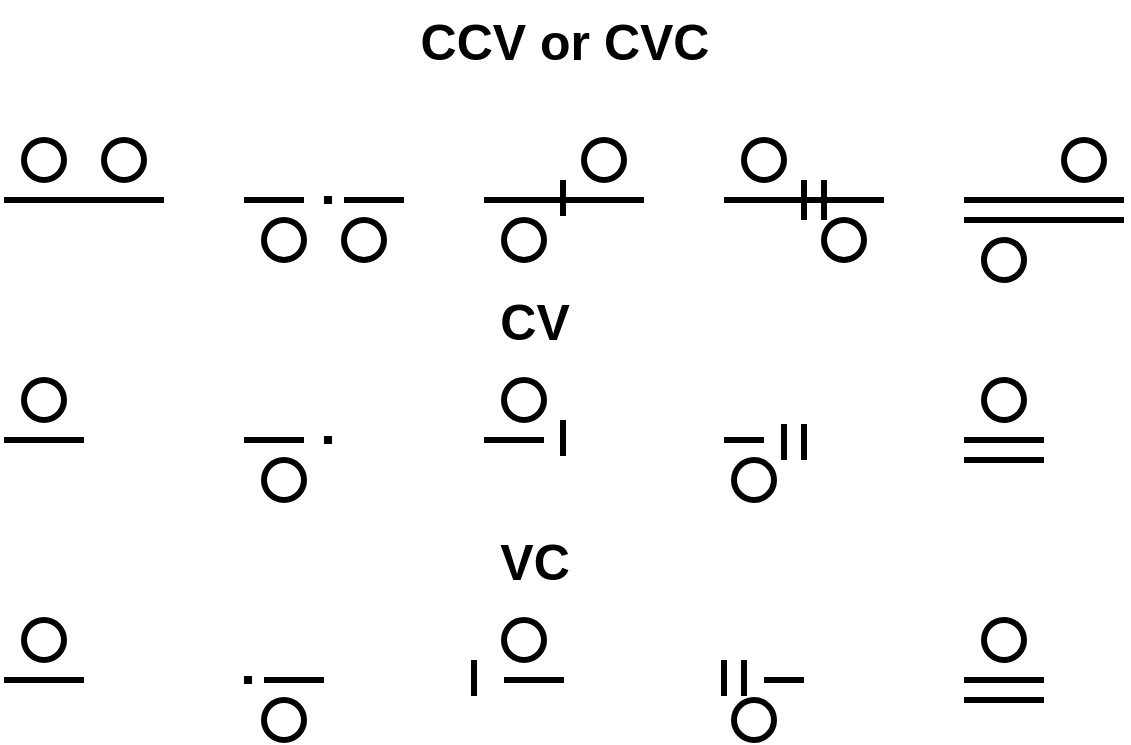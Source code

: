 <mxfile version="26.0.3">
  <diagram name="Page-1" id="6Dzbcq-4RgbVjZp-rb9u">
    <mxGraphModel dx="1400" dy="701" grid="1" gridSize="10" guides="1" tooltips="1" connect="1" arrows="1" fold="1" page="1" pageScale="1" pageWidth="850" pageHeight="1100" math="0" shadow="0">
      <root>
        <mxCell id="0" />
        <mxCell id="1" parent="0" />
        <mxCell id="q_-g7FmIRHjHmVn2Ficr-1" value="" style="endArrow=none;html=1;rounded=0;strokeWidth=3;" parent="1" edge="1">
          <mxGeometry width="50" height="50" relative="1" as="geometry">
            <mxPoint x="160" y="200" as="sourcePoint" />
            <mxPoint x="240" y="200" as="targetPoint" />
          </mxGeometry>
        </mxCell>
        <mxCell id="q_-g7FmIRHjHmVn2Ficr-2" value="" style="endArrow=none;html=1;rounded=0;strokeWidth=3;" parent="1" edge="1">
          <mxGeometry width="50" height="50" relative="1" as="geometry">
            <mxPoint x="280" y="200" as="sourcePoint" />
            <mxPoint x="310" y="200" as="targetPoint" />
          </mxGeometry>
        </mxCell>
        <mxCell id="q_-g7FmIRHjHmVn2Ficr-3" value="" style="endArrow=none;html=1;rounded=0;strokeWidth=3;" parent="1" edge="1">
          <mxGeometry width="50" height="50" relative="1" as="geometry">
            <mxPoint x="330" y="200" as="sourcePoint" />
            <mxPoint x="360" y="200" as="targetPoint" />
          </mxGeometry>
        </mxCell>
        <mxCell id="q_-g7FmIRHjHmVn2Ficr-7" value="" style="endArrow=none;dashed=1;html=1;dashPattern=1 3;strokeWidth=4;rounded=0;" parent="1" edge="1">
          <mxGeometry width="50" height="50" relative="1" as="geometry">
            <mxPoint x="320" y="200" as="sourcePoint" />
            <mxPoint x="330" y="200" as="targetPoint" />
          </mxGeometry>
        </mxCell>
        <mxCell id="q_-g7FmIRHjHmVn2Ficr-8" value="" style="endArrow=none;html=1;rounded=0;strokeWidth=3;" parent="1" edge="1">
          <mxGeometry width="50" height="50" relative="1" as="geometry">
            <mxPoint x="400" y="200" as="sourcePoint" />
            <mxPoint x="480" y="200" as="targetPoint" />
          </mxGeometry>
        </mxCell>
        <mxCell id="q_-g7FmIRHjHmVn2Ficr-10" value="" style="endArrow=none;html=1;rounded=0;strokeWidth=3;" parent="1" edge="1">
          <mxGeometry width="50" height="50" relative="1" as="geometry">
            <mxPoint x="439.5" y="190" as="sourcePoint" />
            <mxPoint x="439.5" y="208" as="targetPoint" />
          </mxGeometry>
        </mxCell>
        <mxCell id="q_-g7FmIRHjHmVn2Ficr-11" value="" style="endArrow=none;html=1;rounded=0;strokeWidth=3;" parent="1" edge="1">
          <mxGeometry width="50" height="50" relative="1" as="geometry">
            <mxPoint x="640" y="200" as="sourcePoint" />
            <mxPoint x="720" y="200" as="targetPoint" />
          </mxGeometry>
        </mxCell>
        <mxCell id="q_-g7FmIRHjHmVn2Ficr-12" value="" style="endArrow=none;html=1;rounded=0;strokeWidth=3;" parent="1" edge="1">
          <mxGeometry width="50" height="50" relative="1" as="geometry">
            <mxPoint x="640" y="210" as="sourcePoint" />
            <mxPoint x="720" y="210" as="targetPoint" />
          </mxGeometry>
        </mxCell>
        <mxCell id="q_-g7FmIRHjHmVn2Ficr-13" value="" style="endArrow=none;html=1;rounded=0;strokeWidth=3;" parent="1" edge="1">
          <mxGeometry width="50" height="50" relative="1" as="geometry">
            <mxPoint x="520" y="200" as="sourcePoint" />
            <mxPoint x="600" y="200" as="targetPoint" />
          </mxGeometry>
        </mxCell>
        <mxCell id="q_-g7FmIRHjHmVn2Ficr-14" value="" style="ellipse;whiteSpace=wrap;html=1;aspect=fixed;strokeWidth=3;" parent="1" vertex="1">
          <mxGeometry x="170" y="170" width="20" height="20" as="geometry" />
        </mxCell>
        <mxCell id="q_-g7FmIRHjHmVn2Ficr-16" value="" style="ellipse;whiteSpace=wrap;html=1;aspect=fixed;strokeWidth=3;" parent="1" vertex="1">
          <mxGeometry x="290" y="210" width="20" height="20" as="geometry" />
        </mxCell>
        <mxCell id="q_-g7FmIRHjHmVn2Ficr-17" value="" style="ellipse;whiteSpace=wrap;html=1;aspect=fixed;strokeWidth=3;" parent="1" vertex="1">
          <mxGeometry x="330" y="210" width="20" height="20" as="geometry" />
        </mxCell>
        <mxCell id="q_-g7FmIRHjHmVn2Ficr-18" value="" style="ellipse;whiteSpace=wrap;html=1;aspect=fixed;strokeWidth=3;" parent="1" vertex="1">
          <mxGeometry x="450" y="170" width="20" height="20" as="geometry" />
        </mxCell>
        <mxCell id="q_-g7FmIRHjHmVn2Ficr-23" value="" style="ellipse;whiteSpace=wrap;html=1;aspect=fixed;strokeWidth=3;" parent="1" vertex="1">
          <mxGeometry x="210" y="170" width="20" height="20" as="geometry" />
        </mxCell>
        <mxCell id="q_-g7FmIRHjHmVn2Ficr-27" value="" style="ellipse;whiteSpace=wrap;html=1;aspect=fixed;strokeWidth=3;" parent="1" vertex="1">
          <mxGeometry x="410" y="210" width="20" height="20" as="geometry" />
        </mxCell>
        <mxCell id="q_-g7FmIRHjHmVn2Ficr-32" value="" style="ellipse;whiteSpace=wrap;html=1;aspect=fixed;strokeWidth=3;" parent="1" vertex="1">
          <mxGeometry x="530" y="170" width="20" height="20" as="geometry" />
        </mxCell>
        <mxCell id="q_-g7FmIRHjHmVn2Ficr-33" value="" style="ellipse;whiteSpace=wrap;html=1;aspect=fixed;strokeWidth=3;" parent="1" vertex="1">
          <mxGeometry x="570" y="210" width="20" height="20" as="geometry" />
        </mxCell>
        <mxCell id="q_-g7FmIRHjHmVn2Ficr-34" value="" style="ellipse;whiteSpace=wrap;html=1;aspect=fixed;strokeWidth=3;" parent="1" vertex="1">
          <mxGeometry x="650" y="220" width="20" height="20" as="geometry" />
        </mxCell>
        <mxCell id="q_-g7FmIRHjHmVn2Ficr-38" value="" style="ellipse;whiteSpace=wrap;html=1;aspect=fixed;strokeWidth=3;" parent="1" vertex="1">
          <mxGeometry x="690" y="170" width="20" height="20" as="geometry" />
        </mxCell>
        <mxCell id="q_-g7FmIRHjHmVn2Ficr-41" value="CCV or CVC" style="text;html=1;align=center;verticalAlign=middle;resizable=0;points=[];autosize=1;strokeColor=none;fillColor=none;fontSize=25;fontStyle=1" parent="1" vertex="1">
          <mxGeometry x="355" y="100" width="170" height="40" as="geometry" />
        </mxCell>
        <mxCell id="zy7QHKZSoRpJMF7hpVRj-1" value="CV" style="text;html=1;align=center;verticalAlign=middle;resizable=0;points=[];autosize=1;strokeColor=none;fillColor=none;fontSize=25;fontStyle=1" parent="1" vertex="1">
          <mxGeometry x="395" y="240" width="60" height="40" as="geometry" />
        </mxCell>
        <mxCell id="zy7QHKZSoRpJMF7hpVRj-2" value="" style="endArrow=none;html=1;rounded=0;strokeWidth=3;" parent="1" edge="1">
          <mxGeometry width="50" height="50" relative="1" as="geometry">
            <mxPoint x="160" y="320" as="sourcePoint" />
            <mxPoint x="200" y="320" as="targetPoint" />
          </mxGeometry>
        </mxCell>
        <mxCell id="zy7QHKZSoRpJMF7hpVRj-3" value="" style="ellipse;whiteSpace=wrap;html=1;aspect=fixed;strokeWidth=3;" parent="1" vertex="1">
          <mxGeometry x="170" y="290" width="20" height="20" as="geometry" />
        </mxCell>
        <mxCell id="zy7QHKZSoRpJMF7hpVRj-4" value="" style="endArrow=none;html=1;rounded=0;strokeWidth=3;" parent="1" edge="1">
          <mxGeometry width="50" height="50" relative="1" as="geometry">
            <mxPoint x="280" y="320" as="sourcePoint" />
            <mxPoint x="310" y="320" as="targetPoint" />
          </mxGeometry>
        </mxCell>
        <mxCell id="zy7QHKZSoRpJMF7hpVRj-6" value="" style="endArrow=none;dashed=1;html=1;dashPattern=1 3;strokeWidth=4;rounded=0;" parent="1" edge="1">
          <mxGeometry width="50" height="50" relative="1" as="geometry">
            <mxPoint x="320" y="320" as="sourcePoint" />
            <mxPoint x="330" y="320" as="targetPoint" />
          </mxGeometry>
        </mxCell>
        <mxCell id="zy7QHKZSoRpJMF7hpVRj-7" value="" style="ellipse;whiteSpace=wrap;html=1;aspect=fixed;strokeWidth=3;" parent="1" vertex="1">
          <mxGeometry x="290" y="330" width="20" height="20" as="geometry" />
        </mxCell>
        <mxCell id="zy7QHKZSoRpJMF7hpVRj-8" value="" style="endArrow=none;html=1;rounded=0;strokeWidth=3;" parent="1" edge="1">
          <mxGeometry width="50" height="50" relative="1" as="geometry">
            <mxPoint x="400" y="320" as="sourcePoint" />
            <mxPoint x="430" y="320" as="targetPoint" />
          </mxGeometry>
        </mxCell>
        <mxCell id="zy7QHKZSoRpJMF7hpVRj-11" value="" style="endArrow=none;html=1;rounded=0;strokeWidth=3;" parent="1" edge="1">
          <mxGeometry width="50" height="50" relative="1" as="geometry">
            <mxPoint x="560" y="210" as="sourcePoint" />
            <mxPoint x="560" y="190" as="targetPoint" />
          </mxGeometry>
        </mxCell>
        <mxCell id="zy7QHKZSoRpJMF7hpVRj-12" value="" style="endArrow=none;html=1;rounded=0;strokeWidth=3;" parent="1" edge="1">
          <mxGeometry width="50" height="50" relative="1" as="geometry">
            <mxPoint x="570" y="210" as="sourcePoint" />
            <mxPoint x="570" y="190" as="targetPoint" />
          </mxGeometry>
        </mxCell>
        <mxCell id="zy7QHKZSoRpJMF7hpVRj-13" value="" style="endArrow=none;html=1;rounded=0;strokeWidth=3;" parent="1" edge="1">
          <mxGeometry width="50" height="50" relative="1" as="geometry">
            <mxPoint x="439.5" y="310" as="sourcePoint" />
            <mxPoint x="439.5" y="328" as="targetPoint" />
          </mxGeometry>
        </mxCell>
        <mxCell id="zy7QHKZSoRpJMF7hpVRj-16" value="" style="endArrow=none;html=1;rounded=0;strokeWidth=3;" parent="1" edge="1">
          <mxGeometry width="50" height="50" relative="1" as="geometry">
            <mxPoint x="540" y="320" as="sourcePoint" />
            <mxPoint x="520" y="320" as="targetPoint" />
          </mxGeometry>
        </mxCell>
        <mxCell id="zy7QHKZSoRpJMF7hpVRj-17" value="" style="endArrow=none;html=1;rounded=0;strokeWidth=3;" parent="1" edge="1">
          <mxGeometry width="50" height="50" relative="1" as="geometry">
            <mxPoint x="550" y="312" as="sourcePoint" />
            <mxPoint x="550" y="330" as="targetPoint" />
          </mxGeometry>
        </mxCell>
        <mxCell id="zy7QHKZSoRpJMF7hpVRj-18" value="" style="endArrow=none;html=1;rounded=0;strokeWidth=3;" parent="1" edge="1">
          <mxGeometry width="50" height="50" relative="1" as="geometry">
            <mxPoint x="560" y="312" as="sourcePoint" />
            <mxPoint x="560" y="330" as="targetPoint" />
          </mxGeometry>
        </mxCell>
        <mxCell id="zy7QHKZSoRpJMF7hpVRj-19" value="" style="endArrow=none;html=1;rounded=0;strokeWidth=3;" parent="1" edge="1">
          <mxGeometry width="50" height="50" relative="1" as="geometry">
            <mxPoint x="640" y="320" as="sourcePoint" />
            <mxPoint x="680" y="320" as="targetPoint" />
          </mxGeometry>
        </mxCell>
        <mxCell id="zy7QHKZSoRpJMF7hpVRj-20" value="" style="endArrow=none;html=1;rounded=0;strokeWidth=3;" parent="1" edge="1">
          <mxGeometry width="50" height="50" relative="1" as="geometry">
            <mxPoint x="640" y="330" as="sourcePoint" />
            <mxPoint x="680" y="330" as="targetPoint" />
          </mxGeometry>
        </mxCell>
        <mxCell id="zy7QHKZSoRpJMF7hpVRj-21" value="" style="ellipse;whiteSpace=wrap;html=1;aspect=fixed;strokeWidth=3;" parent="1" vertex="1">
          <mxGeometry x="410" y="290" width="20" height="20" as="geometry" />
        </mxCell>
        <mxCell id="zy7QHKZSoRpJMF7hpVRj-23" value="" style="ellipse;whiteSpace=wrap;html=1;aspect=fixed;strokeWidth=3;" parent="1" vertex="1">
          <mxGeometry x="525" y="330" width="20" height="20" as="geometry" />
        </mxCell>
        <mxCell id="zy7QHKZSoRpJMF7hpVRj-24" value="" style="ellipse;whiteSpace=wrap;html=1;aspect=fixed;strokeWidth=3;" parent="1" vertex="1">
          <mxGeometry x="650" y="290" width="20" height="20" as="geometry" />
        </mxCell>
        <mxCell id="EhEI3c4swvHqonpiXMSF-1" value="VC" style="text;html=1;align=center;verticalAlign=middle;resizable=0;points=[];autosize=1;strokeColor=none;fillColor=none;fontSize=25;fontStyle=1" vertex="1" parent="1">
          <mxGeometry x="395" y="360" width="60" height="40" as="geometry" />
        </mxCell>
        <mxCell id="EhEI3c4swvHqonpiXMSF-2" value="" style="endArrow=none;html=1;rounded=0;strokeWidth=3;" edge="1" parent="1">
          <mxGeometry width="50" height="50" relative="1" as="geometry">
            <mxPoint x="160" y="440" as="sourcePoint" />
            <mxPoint x="200" y="440" as="targetPoint" />
          </mxGeometry>
        </mxCell>
        <mxCell id="EhEI3c4swvHqonpiXMSF-3" value="" style="ellipse;whiteSpace=wrap;html=1;aspect=fixed;strokeWidth=3;" vertex="1" parent="1">
          <mxGeometry x="170" y="410" width="20" height="20" as="geometry" />
        </mxCell>
        <mxCell id="EhEI3c4swvHqonpiXMSF-4" value="" style="endArrow=none;html=1;rounded=0;strokeWidth=3;" edge="1" parent="1">
          <mxGeometry width="50" height="50" relative="1" as="geometry">
            <mxPoint x="290" y="440" as="sourcePoint" />
            <mxPoint x="320" y="440" as="targetPoint" />
          </mxGeometry>
        </mxCell>
        <mxCell id="EhEI3c4swvHqonpiXMSF-5" value="" style="endArrow=none;dashed=1;html=1;dashPattern=1 3;strokeWidth=4;rounded=0;" edge="1" parent="1">
          <mxGeometry width="50" height="50" relative="1" as="geometry">
            <mxPoint x="280" y="440" as="sourcePoint" />
            <mxPoint x="290" y="440" as="targetPoint" />
          </mxGeometry>
        </mxCell>
        <mxCell id="EhEI3c4swvHqonpiXMSF-6" value="" style="ellipse;whiteSpace=wrap;html=1;aspect=fixed;strokeWidth=3;" vertex="1" parent="1">
          <mxGeometry x="290" y="450" width="20" height="20" as="geometry" />
        </mxCell>
        <mxCell id="EhEI3c4swvHqonpiXMSF-7" value="" style="endArrow=none;html=1;rounded=0;strokeWidth=3;" edge="1" parent="1">
          <mxGeometry width="50" height="50" relative="1" as="geometry">
            <mxPoint x="410" y="440" as="sourcePoint" />
            <mxPoint x="440" y="440" as="targetPoint" />
          </mxGeometry>
        </mxCell>
        <mxCell id="EhEI3c4swvHqonpiXMSF-8" value="" style="endArrow=none;html=1;rounded=0;strokeWidth=3;" edge="1" parent="1">
          <mxGeometry width="50" height="50" relative="1" as="geometry">
            <mxPoint x="395" y="430" as="sourcePoint" />
            <mxPoint x="395" y="448" as="targetPoint" />
          </mxGeometry>
        </mxCell>
        <mxCell id="EhEI3c4swvHqonpiXMSF-9" value="" style="endArrow=none;html=1;rounded=0;strokeWidth=3;" edge="1" parent="1">
          <mxGeometry width="50" height="50" relative="1" as="geometry">
            <mxPoint x="560" y="440" as="sourcePoint" />
            <mxPoint x="540" y="440" as="targetPoint" />
          </mxGeometry>
        </mxCell>
        <mxCell id="EhEI3c4swvHqonpiXMSF-12" value="" style="endArrow=none;html=1;rounded=0;strokeWidth=3;" edge="1" parent="1">
          <mxGeometry width="50" height="50" relative="1" as="geometry">
            <mxPoint x="640" y="440" as="sourcePoint" />
            <mxPoint x="680" y="440" as="targetPoint" />
          </mxGeometry>
        </mxCell>
        <mxCell id="EhEI3c4swvHqonpiXMSF-13" value="" style="endArrow=none;html=1;rounded=0;strokeWidth=3;" edge="1" parent="1">
          <mxGeometry width="50" height="50" relative="1" as="geometry">
            <mxPoint x="640" y="450" as="sourcePoint" />
            <mxPoint x="680" y="450" as="targetPoint" />
          </mxGeometry>
        </mxCell>
        <mxCell id="EhEI3c4swvHqonpiXMSF-14" value="" style="ellipse;whiteSpace=wrap;html=1;aspect=fixed;strokeWidth=3;" vertex="1" parent="1">
          <mxGeometry x="410" y="410" width="20" height="20" as="geometry" />
        </mxCell>
        <mxCell id="EhEI3c4swvHqonpiXMSF-15" value="" style="ellipse;whiteSpace=wrap;html=1;aspect=fixed;strokeWidth=3;" vertex="1" parent="1">
          <mxGeometry x="525" y="450" width="20" height="20" as="geometry" />
        </mxCell>
        <mxCell id="EhEI3c4swvHqonpiXMSF-16" value="" style="ellipse;whiteSpace=wrap;html=1;aspect=fixed;strokeWidth=3;" vertex="1" parent="1">
          <mxGeometry x="650" y="410" width="20" height="20" as="geometry" />
        </mxCell>
        <mxCell id="EhEI3c4swvHqonpiXMSF-20" value="" style="endArrow=none;html=1;rounded=0;strokeWidth=3;" edge="1" parent="1">
          <mxGeometry width="50" height="50" relative="1" as="geometry">
            <mxPoint x="520" y="430" as="sourcePoint" />
            <mxPoint x="520" y="448" as="targetPoint" />
          </mxGeometry>
        </mxCell>
        <mxCell id="EhEI3c4swvHqonpiXMSF-21" value="" style="endArrow=none;html=1;rounded=0;strokeWidth=3;" edge="1" parent="1">
          <mxGeometry width="50" height="50" relative="1" as="geometry">
            <mxPoint x="530" y="430" as="sourcePoint" />
            <mxPoint x="530" y="448" as="targetPoint" />
          </mxGeometry>
        </mxCell>
      </root>
    </mxGraphModel>
  </diagram>
</mxfile>
